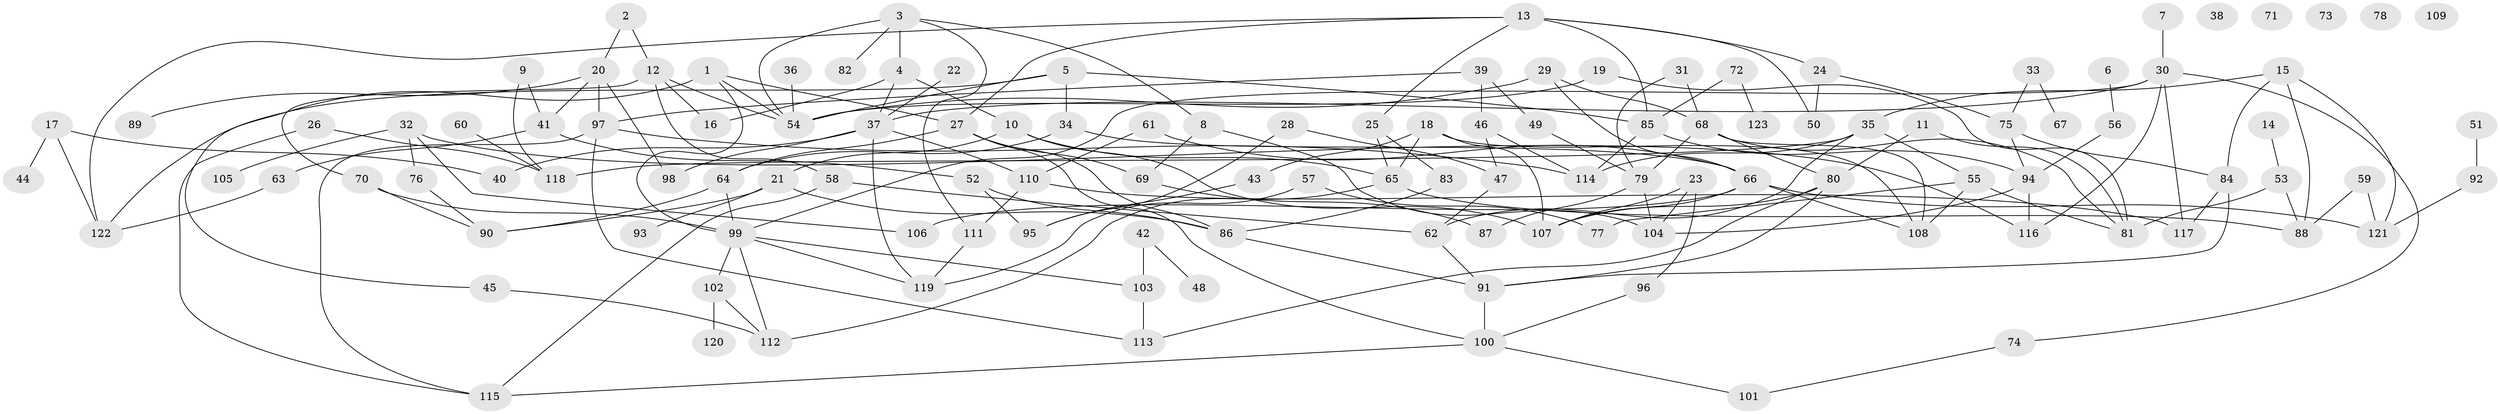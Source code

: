 // Generated by graph-tools (version 1.1) at 2025/25/03/09/25 03:25:21]
// undirected, 123 vertices, 188 edges
graph export_dot {
graph [start="1"]
  node [color=gray90,style=filled];
  1;
  2;
  3;
  4;
  5;
  6;
  7;
  8;
  9;
  10;
  11;
  12;
  13;
  14;
  15;
  16;
  17;
  18;
  19;
  20;
  21;
  22;
  23;
  24;
  25;
  26;
  27;
  28;
  29;
  30;
  31;
  32;
  33;
  34;
  35;
  36;
  37;
  38;
  39;
  40;
  41;
  42;
  43;
  44;
  45;
  46;
  47;
  48;
  49;
  50;
  51;
  52;
  53;
  54;
  55;
  56;
  57;
  58;
  59;
  60;
  61;
  62;
  63;
  64;
  65;
  66;
  67;
  68;
  69;
  70;
  71;
  72;
  73;
  74;
  75;
  76;
  77;
  78;
  79;
  80;
  81;
  82;
  83;
  84;
  85;
  86;
  87;
  88;
  89;
  90;
  91;
  92;
  93;
  94;
  95;
  96;
  97;
  98;
  99;
  100;
  101;
  102;
  103;
  104;
  105;
  106;
  107;
  108;
  109;
  110;
  111;
  112;
  113;
  114;
  115;
  116;
  117;
  118;
  119;
  120;
  121;
  122;
  123;
  1 -- 27;
  1 -- 45;
  1 -- 54;
  1 -- 99;
  2 -- 12;
  2 -- 20;
  3 -- 4;
  3 -- 8;
  3 -- 54;
  3 -- 82;
  3 -- 111;
  4 -- 10;
  4 -- 16;
  4 -- 37;
  5 -- 34;
  5 -- 54;
  5 -- 85;
  5 -- 122;
  6 -- 56;
  7 -- 30;
  8 -- 69;
  8 -- 104;
  9 -- 41;
  9 -- 118;
  10 -- 21;
  10 -- 65;
  10 -- 107;
  11 -- 80;
  11 -- 81;
  12 -- 16;
  12 -- 54;
  12 -- 58;
  12 -- 70;
  13 -- 24;
  13 -- 25;
  13 -- 27;
  13 -- 50;
  13 -- 85;
  13 -- 122;
  14 -- 53;
  15 -- 35;
  15 -- 84;
  15 -- 88;
  15 -- 121;
  17 -- 40;
  17 -- 44;
  17 -- 122;
  18 -- 43;
  18 -- 65;
  18 -- 107;
  18 -- 108;
  19 -- 54;
  19 -- 81;
  20 -- 41;
  20 -- 89;
  20 -- 97;
  20 -- 98;
  21 -- 86;
  21 -- 90;
  21 -- 93;
  22 -- 37;
  23 -- 96;
  23 -- 104;
  23 -- 107;
  24 -- 50;
  24 -- 75;
  25 -- 65;
  25 -- 83;
  26 -- 115;
  26 -- 118;
  27 -- 64;
  27 -- 69;
  27 -- 86;
  27 -- 100;
  28 -- 47;
  28 -- 95;
  29 -- 54;
  29 -- 66;
  29 -- 68;
  30 -- 37;
  30 -- 74;
  30 -- 99;
  30 -- 116;
  30 -- 117;
  31 -- 68;
  31 -- 79;
  32 -- 76;
  32 -- 105;
  32 -- 106;
  32 -- 116;
  33 -- 67;
  33 -- 75;
  34 -- 64;
  34 -- 66;
  35 -- 55;
  35 -- 62;
  35 -- 114;
  35 -- 118;
  36 -- 54;
  37 -- 40;
  37 -- 98;
  37 -- 110;
  37 -- 119;
  39 -- 46;
  39 -- 49;
  39 -- 97;
  41 -- 52;
  41 -- 63;
  42 -- 48;
  42 -- 103;
  43 -- 95;
  45 -- 112;
  46 -- 47;
  46 -- 114;
  47 -- 62;
  49 -- 79;
  51 -- 92;
  52 -- 86;
  52 -- 95;
  53 -- 81;
  53 -- 88;
  55 -- 77;
  55 -- 81;
  55 -- 108;
  56 -- 94;
  57 -- 77;
  57 -- 119;
  58 -- 62;
  58 -- 115;
  59 -- 88;
  59 -- 121;
  60 -- 118;
  61 -- 66;
  61 -- 110;
  62 -- 91;
  63 -- 122;
  64 -- 90;
  64 -- 99;
  65 -- 88;
  65 -- 112;
  66 -- 106;
  66 -- 107;
  66 -- 108;
  66 -- 121;
  68 -- 79;
  68 -- 80;
  68 -- 81;
  68 -- 108;
  69 -- 87;
  70 -- 90;
  70 -- 99;
  72 -- 85;
  72 -- 123;
  74 -- 101;
  75 -- 84;
  75 -- 94;
  76 -- 90;
  79 -- 87;
  79 -- 104;
  80 -- 91;
  80 -- 107;
  80 -- 113;
  83 -- 86;
  84 -- 91;
  84 -- 117;
  85 -- 94;
  85 -- 114;
  86 -- 91;
  91 -- 100;
  92 -- 121;
  94 -- 104;
  94 -- 116;
  96 -- 100;
  97 -- 113;
  97 -- 114;
  97 -- 115;
  99 -- 102;
  99 -- 103;
  99 -- 112;
  99 -- 119;
  100 -- 101;
  100 -- 115;
  102 -- 112;
  102 -- 120;
  103 -- 113;
  110 -- 111;
  110 -- 117;
  111 -- 119;
}
